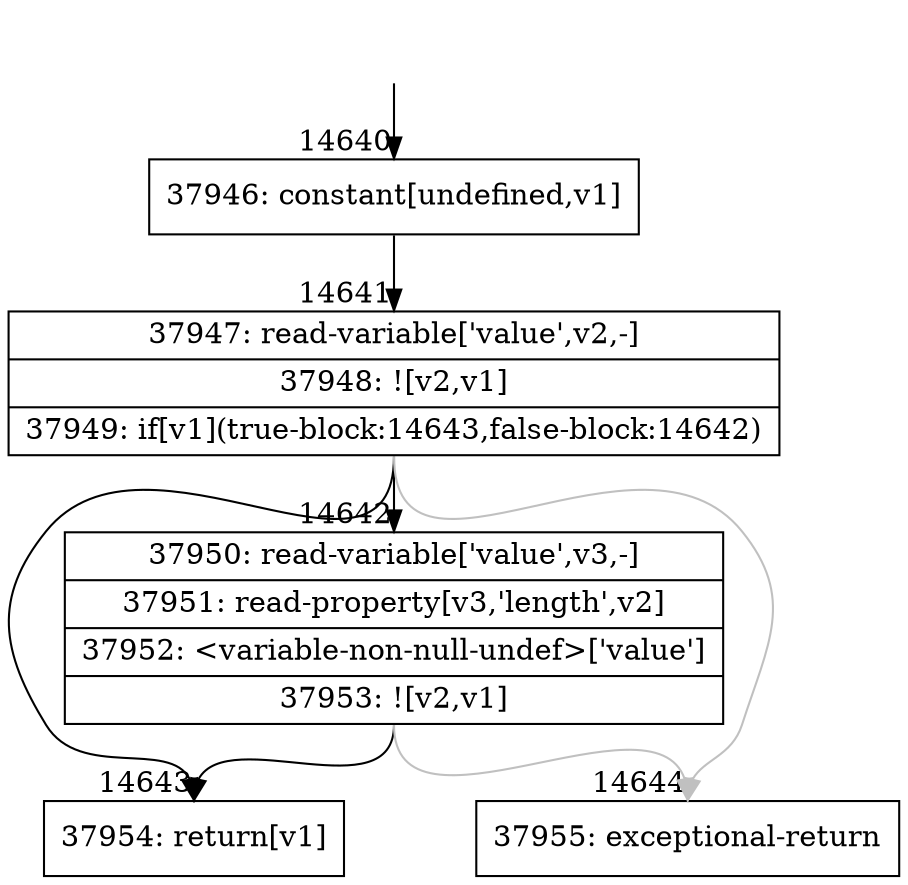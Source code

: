 digraph {
rankdir="TD"
BB_entry1170[shape=none,label=""];
BB_entry1170 -> BB14640 [tailport=s, headport=n, headlabel="    14640"]
BB14640 [shape=record label="{37946: constant[undefined,v1]}" ] 
BB14640 -> BB14641 [tailport=s, headport=n, headlabel="      14641"]
BB14641 [shape=record label="{37947: read-variable['value',v2,-]|37948: ![v2,v1]|37949: if[v1](true-block:14643,false-block:14642)}" ] 
BB14641 -> BB14643 [tailport=s, headport=n, headlabel="      14643"]
BB14641 -> BB14642 [tailport=s, headport=n, headlabel="      14642"]
BB14641 -> BB14644 [tailport=s, headport=n, color=gray, headlabel="      14644"]
BB14642 [shape=record label="{37950: read-variable['value',v3,-]|37951: read-property[v3,'length',v2]|37952: \<variable-non-null-undef\>['value']|37953: ![v2,v1]}" ] 
BB14642 -> BB14643 [tailport=s, headport=n]
BB14642 -> BB14644 [tailport=s, headport=n, color=gray]
BB14643 [shape=record label="{37954: return[v1]}" ] 
BB14644 [shape=record label="{37955: exceptional-return}" ] 
//#$~ 24331
}
